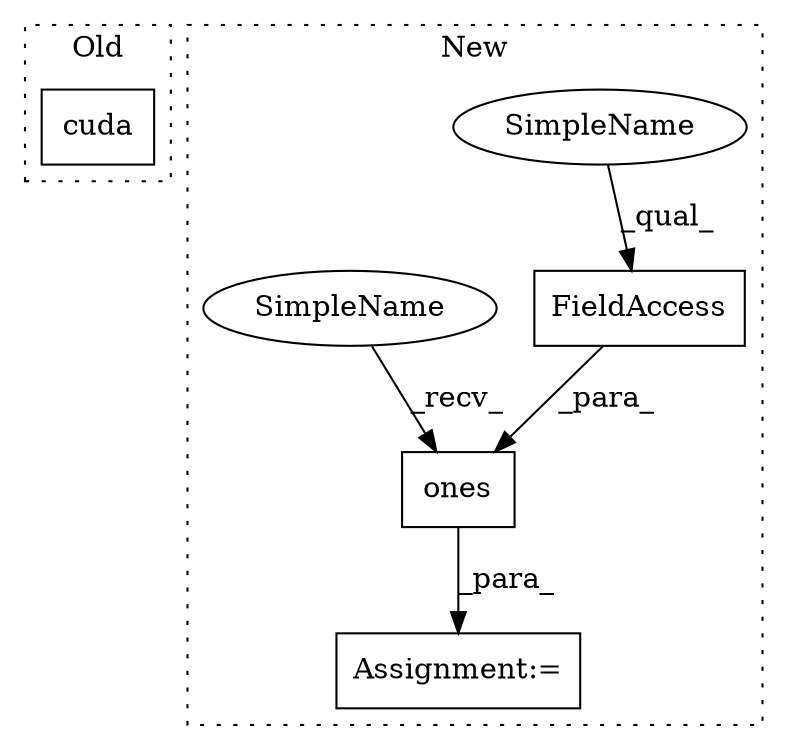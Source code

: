 digraph G {
subgraph cluster0 {
1 [label="cuda" a="32" s="4943" l="6" shape="box"];
label = "Old";
style="dotted";
}
subgraph cluster1 {
2 [label="ones" a="32" s="4698,4734" l="5,1" shape="box"];
3 [label="FieldAccess" a="22" s="4714" l="13" shape="box"];
4 [label="Assignment:=" a="7" s="4691" l="1" shape="box"];
5 [label="SimpleName" a="42" s="4714" l="5" shape="ellipse"];
6 [label="SimpleName" a="42" s="4692" l="5" shape="ellipse"];
label = "New";
style="dotted";
}
2 -> 4 [label="_para_"];
3 -> 2 [label="_para_"];
5 -> 3 [label="_qual_"];
6 -> 2 [label="_recv_"];
}